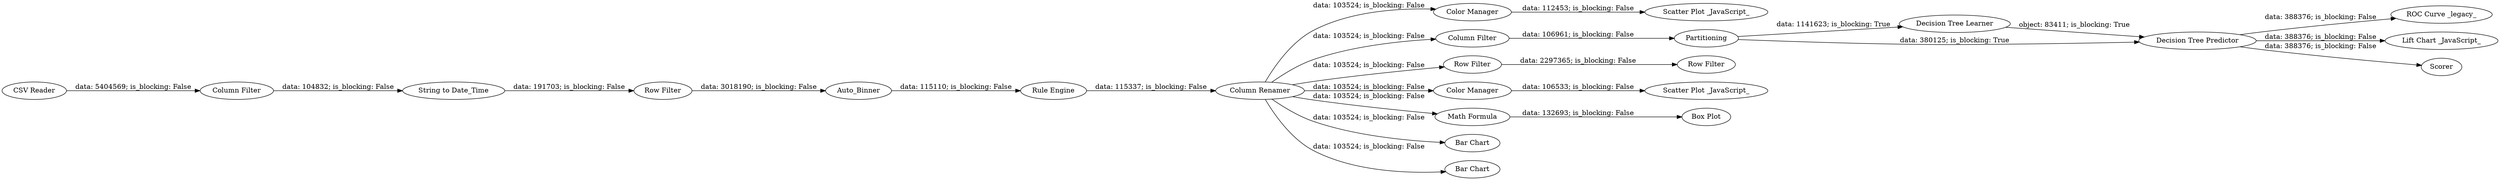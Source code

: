 digraph {
	"-3058740354357465499_31" [label="Color Manager"]
	"-3058740354357465499_69" [label="ROC Curve _legacy_"]
	"-3058740354357465499_62" [label="Decision Tree Learner"]
	"-9103034410255342287_39" [label="Rule Engine"]
	"-3058740354357465499_70" [label="Column Filter"]
	"-3058740354357465499_67" [label="Lift Chart _JavaScript_"]
	"-3058740354357465499_53" [label="Row Filter"]
	"-3058740354357465499_52" [label="Row Filter"]
	"-3058740354357465499_30" [label="Scatter Plot _JavaScript_"]
	"-3058740354357465499_57" [label="Color Manager"]
	"-3058740354357465499_66" [label=Partitioning]
	"-3058740354357465499_71" [label="Math Formula"]
	"-9103034410255342287_46" [label="Column Filter"]
	"-3058740354357465499_56" [label="Scatter Plot _JavaScript_"]
	"-3058740354357465499_32" [label="Box Plot"]
	"-3058740354357465499_34" [label="Bar Chart"]
	"-9103034410255342287_55" [label=Auto_Binner]
	"-9103034410255342287_56" [label="Column Renamer"]
	"-9103034410255342287_47" [label="String to Date_Time"]
	"-3058740354357465499_65" [label="Decision Tree Predictor"]
	"-3058740354357465499_51" [label="CSV Reader"]
	"-3058740354357465499_33" [label="Bar Chart"]
	"-3058740354357465499_68" [label=Scorer]
	"-9103034410255342287_42" [label="Row Filter"]
	"-9103034410255342287_56" -> "-3058740354357465499_70" [label="data: 103524; is_blocking: False"]
	"-9103034410255342287_56" -> "-3058740354357465499_52" [label="data: 103524; is_blocking: False"]
	"-9103034410255342287_56" -> "-3058740354357465499_33" [label="data: 103524; is_blocking: False"]
	"-3058740354357465499_57" -> "-3058740354357465499_56" [label="data: 106533; is_blocking: False"]
	"-9103034410255342287_47" -> "-9103034410255342287_42" [label="data: 191703; is_blocking: False"]
	"-3058740354357465499_65" -> "-3058740354357465499_67" [label="data: 388376; is_blocking: False"]
	"-9103034410255342287_56" -> "-3058740354357465499_71" [label="data: 103524; is_blocking: False"]
	"-9103034410255342287_42" -> "-9103034410255342287_55" [label="data: 3018190; is_blocking: False"]
	"-9103034410255342287_56" -> "-3058740354357465499_57" [label="data: 103524; is_blocking: False"]
	"-3058740354357465499_70" -> "-3058740354357465499_66" [label="data: 106961; is_blocking: False"]
	"-3058740354357465499_62" -> "-3058740354357465499_65" [label="object: 83411; is_blocking: True"]
	"-9103034410255342287_39" -> "-9103034410255342287_56" [label="data: 115337; is_blocking: False"]
	"-3058740354357465499_52" -> "-3058740354357465499_53" [label="data: 2297365; is_blocking: False"]
	"-3058740354357465499_51" -> "-9103034410255342287_46" [label="data: 5404569; is_blocking: False"]
	"-3058740354357465499_65" -> "-3058740354357465499_68" [label="data: 388376; is_blocking: False"]
	"-3058740354357465499_66" -> "-3058740354357465499_65" [label="data: 380125; is_blocking: True"]
	"-3058740354357465499_71" -> "-3058740354357465499_32" [label="data: 132693; is_blocking: False"]
	"-3058740354357465499_66" -> "-3058740354357465499_62" [label="data: 1141623; is_blocking: True"]
	"-9103034410255342287_46" -> "-9103034410255342287_47" [label="data: 104832; is_blocking: False"]
	"-9103034410255342287_56" -> "-3058740354357465499_31" [label="data: 103524; is_blocking: False"]
	"-3058740354357465499_31" -> "-3058740354357465499_30" [label="data: 112453; is_blocking: False"]
	"-9103034410255342287_56" -> "-3058740354357465499_34" [label="data: 103524; is_blocking: False"]
	"-3058740354357465499_65" -> "-3058740354357465499_69" [label="data: 388376; is_blocking: False"]
	"-9103034410255342287_55" -> "-9103034410255342287_39" [label="data: 115110; is_blocking: False"]
	rankdir=LR
}
